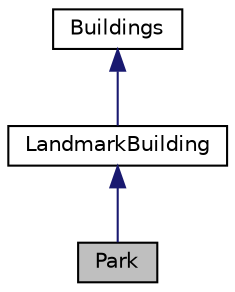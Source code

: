 digraph "Park"
{
 // LATEX_PDF_SIZE
  edge [fontname="Helvetica",fontsize="10",labelfontname="Helvetica",labelfontsize="10"];
  node [fontname="Helvetica",fontsize="10",shape=record];
  Node1 [label="Park",height=0.2,width=0.4,color="black", fillcolor="grey75", style="filled", fontcolor="black",tooltip="Represents a park as a type of landmark building."];
  Node2 -> Node1 [dir="back",color="midnightblue",fontsize="10",style="solid",fontname="Helvetica"];
  Node2 [label="LandmarkBuilding",height=0.2,width=0.4,color="black", fillcolor="white", style="filled",URL="$classLandmarkBuilding.html",tooltip="Represents a landmark building, inheriting from Buildings."];
  Node3 -> Node2 [dir="back",color="midnightblue",fontsize="10",style="solid",fontname="Helvetica"];
  Node3 [label="Buildings",height=0.2,width=0.4,color="black", fillcolor="white", style="filled",URL="$classBuildings.html",tooltip="Abstract base class representing a building with basic utilities and resource requirements."];
}
